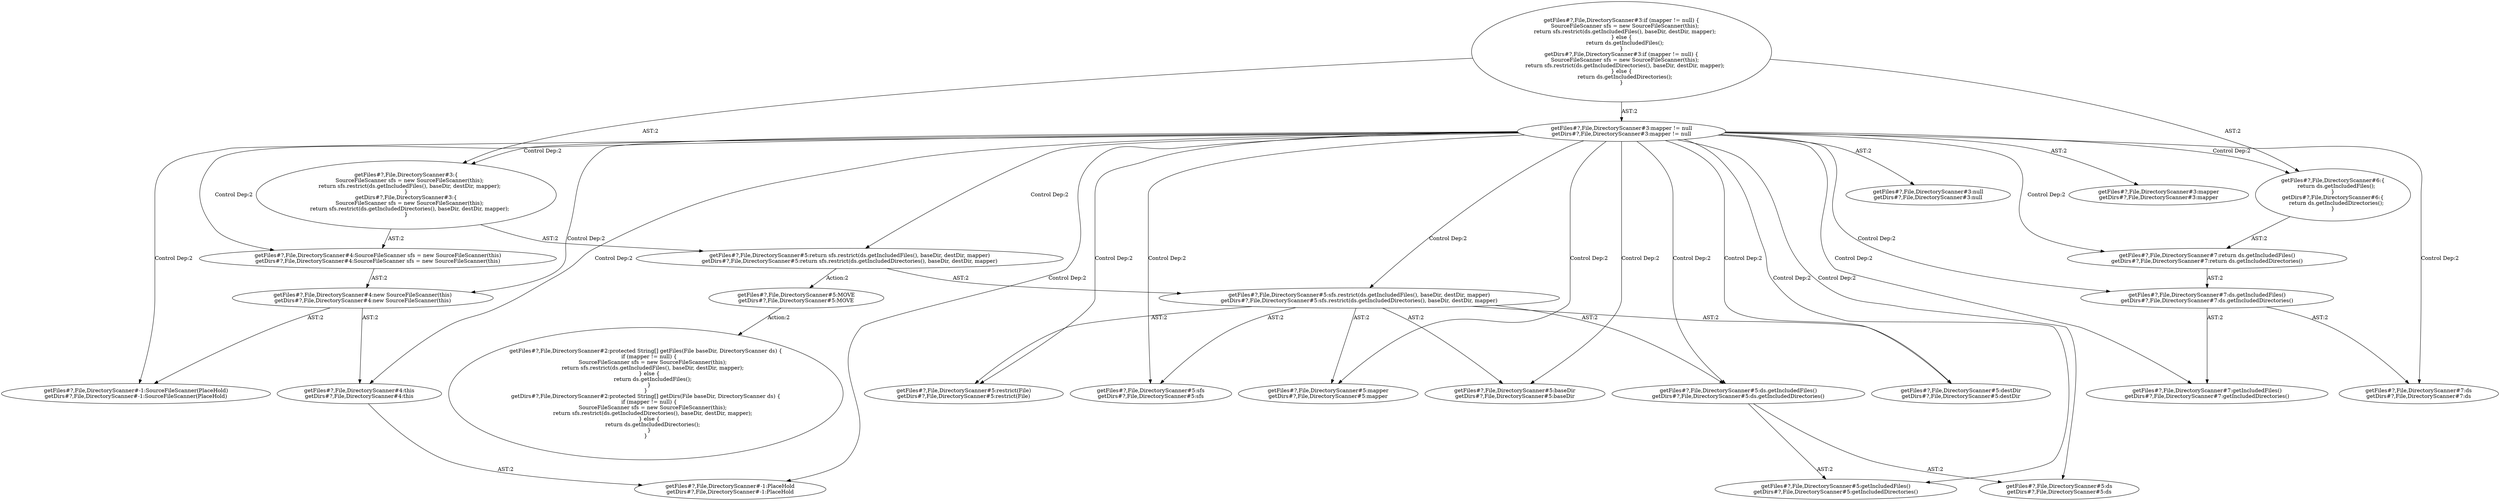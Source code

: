 digraph "Pattern" {
0 [label="getFiles#?,File,DirectoryScanner#5:MOVE
getDirs#?,File,DirectoryScanner#5:MOVE" shape=ellipse]
1 [label="getFiles#?,File,DirectoryScanner#5:return sfs.restrict(ds.getIncludedFiles(), baseDir, destDir, mapper)
getDirs#?,File,DirectoryScanner#5:return sfs.restrict(ds.getIncludedDirectories(), baseDir, destDir, mapper)" shape=ellipse]
2 [label="getFiles#?,File,DirectoryScanner#3:mapper != null
getDirs#?,File,DirectoryScanner#3:mapper != null" shape=ellipse]
3 [label="getFiles#?,File,DirectoryScanner#3:if (mapper != null) \{
    SourceFileScanner sfs = new SourceFileScanner(this);
    return sfs.restrict(ds.getIncludedFiles(), baseDir, destDir, mapper);
\} else \{
    return ds.getIncludedFiles();
\}
getDirs#?,File,DirectoryScanner#3:if (mapper != null) \{
    SourceFileScanner sfs = new SourceFileScanner(this);
    return sfs.restrict(ds.getIncludedDirectories(), baseDir, destDir, mapper);
\} else \{
    return ds.getIncludedDirectories();
\}" shape=ellipse]
4 [label="getFiles#?,File,DirectoryScanner#3:mapper
getDirs#?,File,DirectoryScanner#3:mapper" shape=ellipse]
5 [label="getFiles#?,File,DirectoryScanner#3:null
getDirs#?,File,DirectoryScanner#3:null" shape=ellipse]
6 [label="getFiles#?,File,DirectoryScanner#3:\{
    SourceFileScanner sfs = new SourceFileScanner(this);
    return sfs.restrict(ds.getIncludedFiles(), baseDir, destDir, mapper);
\}
getDirs#?,File,DirectoryScanner#3:\{
    SourceFileScanner sfs = new SourceFileScanner(this);
    return sfs.restrict(ds.getIncludedDirectories(), baseDir, destDir, mapper);
\}" shape=ellipse]
7 [label="getFiles#?,File,DirectoryScanner#4:SourceFileScanner sfs = new SourceFileScanner(this)
getDirs#?,File,DirectoryScanner#4:SourceFileScanner sfs = new SourceFileScanner(this)" shape=ellipse]
8 [label="getFiles#?,File,DirectoryScanner#4:new SourceFileScanner(this)
getDirs#?,File,DirectoryScanner#4:new SourceFileScanner(this)" shape=ellipse]
9 [label="getFiles#?,File,DirectoryScanner#-1:SourceFileScanner(PlaceHold)
getDirs#?,File,DirectoryScanner#-1:SourceFileScanner(PlaceHold)" shape=ellipse]
10 [label="getFiles#?,File,DirectoryScanner#4:this
getDirs#?,File,DirectoryScanner#4:this" shape=ellipse]
11 [label="getFiles#?,File,DirectoryScanner#-1:PlaceHold
getDirs#?,File,DirectoryScanner#-1:PlaceHold" shape=ellipse]
12 [label="getFiles#?,File,DirectoryScanner#5:sfs.restrict(ds.getIncludedFiles(), baseDir, destDir, mapper)
getDirs#?,File,DirectoryScanner#5:sfs.restrict(ds.getIncludedDirectories(), baseDir, destDir, mapper)" shape=ellipse]
13 [label="getFiles#?,File,DirectoryScanner#5:restrict(File)
getDirs#?,File,DirectoryScanner#5:restrict(File)" shape=ellipse]
14 [label="getFiles#?,File,DirectoryScanner#5:sfs
getDirs#?,File,DirectoryScanner#5:sfs" shape=ellipse]
15 [label="getFiles#?,File,DirectoryScanner#5:ds.getIncludedFiles()
getDirs#?,File,DirectoryScanner#5:ds.getIncludedDirectories()" shape=ellipse]
16 [label="getFiles#?,File,DirectoryScanner#5:getIncludedFiles()
getDirs#?,File,DirectoryScanner#5:getIncludedDirectories()" shape=ellipse]
17 [label="getFiles#?,File,DirectoryScanner#5:ds
getDirs#?,File,DirectoryScanner#5:ds" shape=ellipse]
18 [label="getFiles#?,File,DirectoryScanner#5:baseDir
getDirs#?,File,DirectoryScanner#5:baseDir" shape=ellipse]
19 [label="getFiles#?,File,DirectoryScanner#5:destDir
getDirs#?,File,DirectoryScanner#5:destDir" shape=ellipse]
20 [label="getFiles#?,File,DirectoryScanner#5:mapper
getDirs#?,File,DirectoryScanner#5:mapper" shape=ellipse]
21 [label="getFiles#?,File,DirectoryScanner#6:\{
    return ds.getIncludedFiles();
\}
getDirs#?,File,DirectoryScanner#6:\{
    return ds.getIncludedDirectories();
\}" shape=ellipse]
22 [label="getFiles#?,File,DirectoryScanner#7:return ds.getIncludedFiles()
getDirs#?,File,DirectoryScanner#7:return ds.getIncludedDirectories()" shape=ellipse]
23 [label="getFiles#?,File,DirectoryScanner#7:ds.getIncludedFiles()
getDirs#?,File,DirectoryScanner#7:ds.getIncludedDirectories()" shape=ellipse]
24 [label="getFiles#?,File,DirectoryScanner#7:getIncludedFiles()
getDirs#?,File,DirectoryScanner#7:getIncludedDirectories()" shape=ellipse]
25 [label="getFiles#?,File,DirectoryScanner#7:ds
getDirs#?,File,DirectoryScanner#7:ds" shape=ellipse]
26 [label="getFiles#?,File,DirectoryScanner#2:protected String[] getFiles(File baseDir, DirectoryScanner ds) \{
    if (mapper != null) \{
        SourceFileScanner sfs = new SourceFileScanner(this);
        return sfs.restrict(ds.getIncludedFiles(), baseDir, destDir, mapper);
    \} else \{
        return ds.getIncludedFiles();
    \}
\}
getDirs#?,File,DirectoryScanner#2:protected String[] getDirs(File baseDir, DirectoryScanner ds) \{
    if (mapper != null) \{
        SourceFileScanner sfs = new SourceFileScanner(this);
        return sfs.restrict(ds.getIncludedDirectories(), baseDir, destDir, mapper);
    \} else \{
        return ds.getIncludedDirectories();
    \}
\}" shape=ellipse]
0 -> 26 [label="Action:2"];
1 -> 0 [label="Action:2"];
1 -> 12 [label="AST:2"];
2 -> 1 [label="Control Dep:2"];
2 -> 4 [label="AST:2"];
2 -> 5 [label="AST:2"];
2 -> 6 [label="Control Dep:2"];
2 -> 7 [label="Control Dep:2"];
2 -> 8 [label="Control Dep:2"];
2 -> 9 [label="Control Dep:2"];
2 -> 10 [label="Control Dep:2"];
2 -> 11 [label="Control Dep:2"];
2 -> 12 [label="Control Dep:2"];
2 -> 13 [label="Control Dep:2"];
2 -> 14 [label="Control Dep:2"];
2 -> 15 [label="Control Dep:2"];
2 -> 16 [label="Control Dep:2"];
2 -> 17 [label="Control Dep:2"];
2 -> 18 [label="Control Dep:2"];
2 -> 19 [label="Control Dep:2"];
2 -> 20 [label="Control Dep:2"];
2 -> 21 [label="Control Dep:2"];
2 -> 22 [label="Control Dep:2"];
2 -> 23 [label="Control Dep:2"];
2 -> 24 [label="Control Dep:2"];
2 -> 25 [label="Control Dep:2"];
3 -> 2 [label="AST:2"];
3 -> 6 [label="AST:2"];
3 -> 21 [label="AST:2"];
6 -> 1 [label="AST:2"];
6 -> 7 [label="AST:2"];
7 -> 8 [label="AST:2"];
8 -> 9 [label="AST:2"];
8 -> 10 [label="AST:2"];
10 -> 11 [label="AST:2"];
12 -> 14 [label="AST:2"];
12 -> 13 [label="AST:2"];
12 -> 15 [label="AST:2"];
12 -> 18 [label="AST:2"];
12 -> 19 [label="AST:2"];
12 -> 20 [label="AST:2"];
15 -> 17 [label="AST:2"];
15 -> 16 [label="AST:2"];
21 -> 22 [label="AST:2"];
22 -> 23 [label="AST:2"];
23 -> 25 [label="AST:2"];
23 -> 24 [label="AST:2"];
}